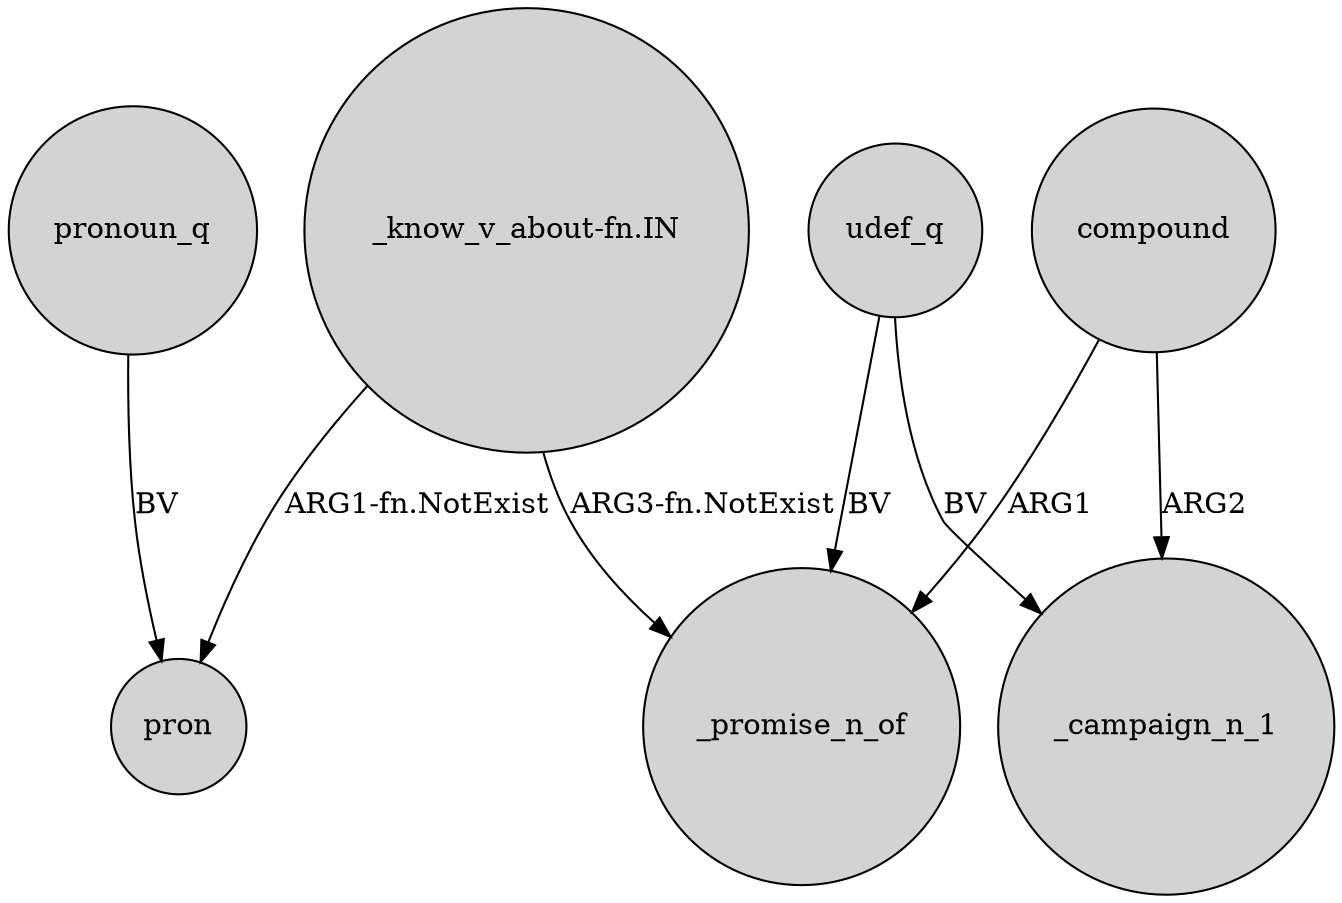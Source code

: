 digraph {
	node [shape=circle style=filled]
	"_know_v_about-fn.IN" -> pron [label="ARG1-fn.NotExist"]
	udef_q -> _campaign_n_1 [label=BV]
	udef_q -> _promise_n_of [label=BV]
	compound -> _promise_n_of [label=ARG1]
	"_know_v_about-fn.IN" -> _promise_n_of [label="ARG3-fn.NotExist"]
	compound -> _campaign_n_1 [label=ARG2]
	pronoun_q -> pron [label=BV]
}
